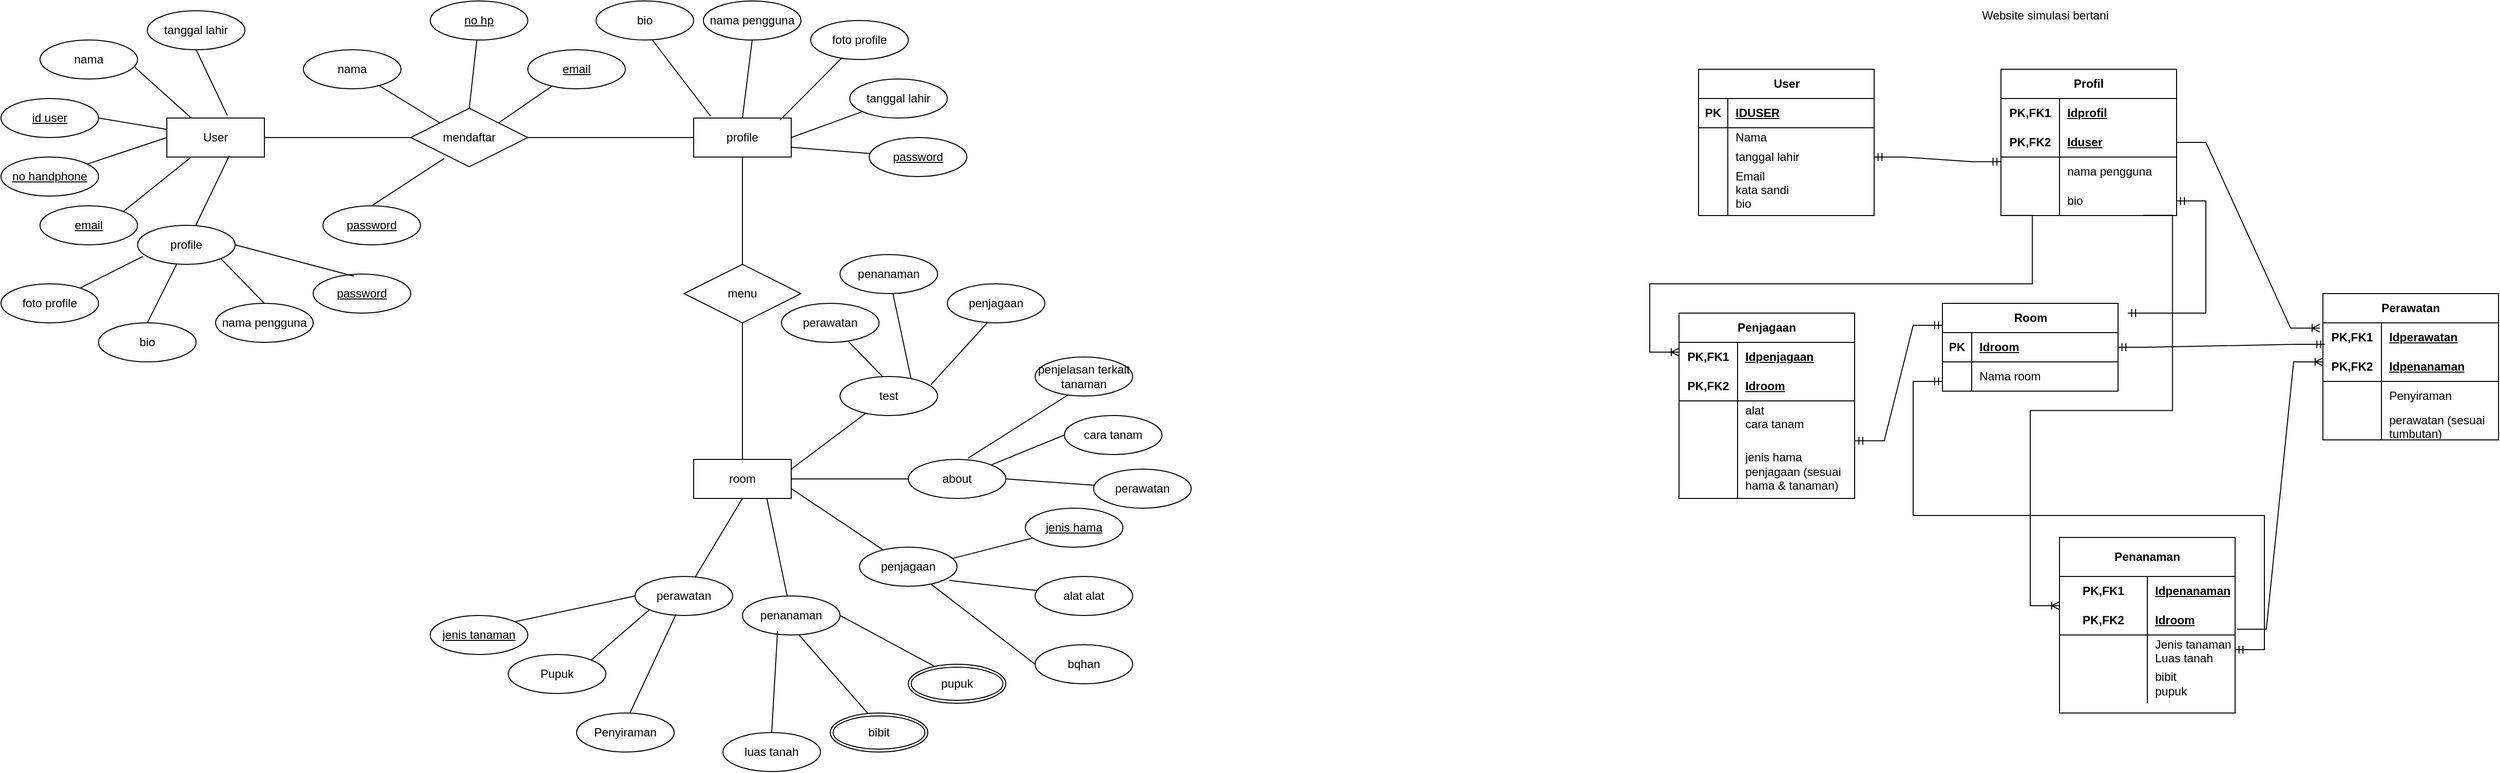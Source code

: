 <mxfile version="24.9.2">
  <diagram name="Page-1" id="0F6fi1nZjLuEXQu72_Sx">
    <mxGraphModel dx="985" dy="392" grid="1" gridSize="10" guides="1" tooltips="1" connect="1" arrows="1" fold="1" page="1" pageScale="1" pageWidth="1100" pageHeight="850" math="0" shadow="0">
      <root>
        <mxCell id="0" />
        <mxCell id="1" parent="0" />
        <mxCell id="apQnh0DDiQVyJaAQIJS3-1" value="User" style="whiteSpace=wrap;html=1;align=center;" parent="1" vertex="1">
          <mxGeometry x="230" y="160" width="100" height="40" as="geometry" />
        </mxCell>
        <mxCell id="apQnh0DDiQVyJaAQIJS3-2" value="nama" style="ellipse;whiteSpace=wrap;html=1;align=center;" parent="1" vertex="1">
          <mxGeometry x="100" y="80" width="100" height="40" as="geometry" />
        </mxCell>
        <mxCell id="apQnh0DDiQVyJaAQIJS3-3" value="tanggal lahir" style="ellipse;whiteSpace=wrap;html=1;align=center;" parent="1" vertex="1">
          <mxGeometry x="210" y="50" width="100" height="40" as="geometry" />
        </mxCell>
        <mxCell id="apQnh0DDiQVyJaAQIJS3-5" value="id user" style="ellipse;whiteSpace=wrap;html=1;align=center;fontStyle=4;" parent="1" vertex="1">
          <mxGeometry x="60" y="140" width="100" height="40" as="geometry" />
        </mxCell>
        <mxCell id="apQnh0DDiQVyJaAQIJS3-6" value="" style="endArrow=none;html=1;rounded=0;exitX=0.5;exitY=1;exitDx=0;exitDy=0;entryX=0.62;entryY=-0.067;entryDx=0;entryDy=0;entryPerimeter=0;" parent="1" source="apQnh0DDiQVyJaAQIJS3-3" target="apQnh0DDiQVyJaAQIJS3-1" edge="1">
          <mxGeometry relative="1" as="geometry">
            <mxPoint x="280" y="159.5" as="sourcePoint" />
            <mxPoint x="440" y="159.5" as="targetPoint" />
          </mxGeometry>
        </mxCell>
        <mxCell id="apQnh0DDiQVyJaAQIJS3-7" value="" style="endArrow=none;html=1;rounded=0;" parent="1" target="apQnh0DDiQVyJaAQIJS3-1" edge="1">
          <mxGeometry relative="1" as="geometry">
            <mxPoint x="160" y="160" as="sourcePoint" />
            <mxPoint x="320" y="160" as="targetPoint" />
          </mxGeometry>
        </mxCell>
        <mxCell id="apQnh0DDiQVyJaAQIJS3-8" value="" style="endArrow=none;html=1;rounded=0;entryX=0.25;entryY=0;entryDx=0;entryDy=0;exitX=0.973;exitY=0.7;exitDx=0;exitDy=0;exitPerimeter=0;" parent="1" source="apQnh0DDiQVyJaAQIJS3-2" target="apQnh0DDiQVyJaAQIJS3-1" edge="1">
          <mxGeometry relative="1" as="geometry">
            <mxPoint x="200" y="110" as="sourcePoint" />
            <mxPoint x="360" y="110" as="targetPoint" />
          </mxGeometry>
        </mxCell>
        <mxCell id="apQnh0DDiQVyJaAQIJS3-9" value="mendaftar" style="shape=rhombus;perimeter=rhombusPerimeter;whiteSpace=wrap;html=1;align=center;" parent="1" vertex="1">
          <mxGeometry x="480" y="150" width="120" height="60" as="geometry" />
        </mxCell>
        <mxCell id="apQnh0DDiQVyJaAQIJS3-10" value="" style="endArrow=none;html=1;rounded=0;entryX=0;entryY=0.5;entryDx=0;entryDy=0;" parent="1" source="apQnh0DDiQVyJaAQIJS3-11" target="apQnh0DDiQVyJaAQIJS3-1" edge="1">
          <mxGeometry relative="1" as="geometry">
            <mxPoint x="100" y="230" as="sourcePoint" />
            <mxPoint x="240" y="190" as="targetPoint" />
          </mxGeometry>
        </mxCell>
        <mxCell id="apQnh0DDiQVyJaAQIJS3-12" value="" style="endArrow=none;html=1;rounded=0;entryX=0;entryY=0.5;entryDx=0;entryDy=0;" parent="1" target="apQnh0DDiQVyJaAQIJS3-11" edge="1">
          <mxGeometry relative="1" as="geometry">
            <mxPoint x="100" y="230" as="sourcePoint" />
            <mxPoint x="230" y="180" as="targetPoint" />
          </mxGeometry>
        </mxCell>
        <mxCell id="apQnh0DDiQVyJaAQIJS3-11" value="no handphone" style="ellipse;whiteSpace=wrap;html=1;align=center;fontStyle=4;" parent="1" vertex="1">
          <mxGeometry x="60" y="200" width="100" height="40" as="geometry" />
        </mxCell>
        <mxCell id="apQnh0DDiQVyJaAQIJS3-14" value="email" style="ellipse;whiteSpace=wrap;html=1;align=center;fontStyle=4;" parent="1" vertex="1">
          <mxGeometry x="100" y="250" width="100" height="40" as="geometry" />
        </mxCell>
        <mxCell id="apQnh0DDiQVyJaAQIJS3-16" value="" style="endArrow=none;html=1;rounded=0;exitX=1;exitY=0;exitDx=0;exitDy=0;" parent="1" source="apQnh0DDiQVyJaAQIJS3-14" target="apQnh0DDiQVyJaAQIJS3-1" edge="1">
          <mxGeometry relative="1" as="geometry">
            <mxPoint x="480" y="280" as="sourcePoint" />
            <mxPoint x="640" y="280" as="targetPoint" />
          </mxGeometry>
        </mxCell>
        <mxCell id="apQnh0DDiQVyJaAQIJS3-17" value="" style="endArrow=none;html=1;rounded=0;exitX=1;exitY=0.5;exitDx=0;exitDy=0;" parent="1" source="apQnh0DDiQVyJaAQIJS3-1" target="apQnh0DDiQVyJaAQIJS3-9" edge="1">
          <mxGeometry relative="1" as="geometry">
            <mxPoint x="480" y="170" as="sourcePoint" />
            <mxPoint x="640" y="170" as="targetPoint" />
          </mxGeometry>
        </mxCell>
        <mxCell id="apQnh0DDiQVyJaAQIJS3-18" value="" style="endArrow=none;html=1;rounded=0;exitX=0;exitY=0;exitDx=0;exitDy=0;" parent="1" source="apQnh0DDiQVyJaAQIJS3-9" target="apQnh0DDiQVyJaAQIJS3-19" edge="1">
          <mxGeometry relative="1" as="geometry">
            <mxPoint x="490" y="170" as="sourcePoint" />
            <mxPoint x="450" y="110" as="targetPoint" />
          </mxGeometry>
        </mxCell>
        <mxCell id="apQnh0DDiQVyJaAQIJS3-19" value="nama" style="ellipse;whiteSpace=wrap;html=1;align=center;" parent="1" vertex="1">
          <mxGeometry x="370" y="90" width="100" height="40" as="geometry" />
        </mxCell>
        <mxCell id="apQnh0DDiQVyJaAQIJS3-21" value="no hp" style="ellipse;whiteSpace=wrap;html=1;align=center;fontStyle=4;" parent="1" vertex="1">
          <mxGeometry x="500" y="40" width="100" height="40" as="geometry" />
        </mxCell>
        <mxCell id="apQnh0DDiQVyJaAQIJS3-22" value="" style="endArrow=none;html=1;rounded=0;exitX=0.5;exitY=0;exitDx=0;exitDy=0;" parent="1" source="apQnh0DDiQVyJaAQIJS3-9" target="apQnh0DDiQVyJaAQIJS3-21" edge="1">
          <mxGeometry relative="1" as="geometry">
            <mxPoint x="480" y="230" as="sourcePoint" />
            <mxPoint x="640" y="230" as="targetPoint" />
          </mxGeometry>
        </mxCell>
        <mxCell id="apQnh0DDiQVyJaAQIJS3-23" value="" style="endArrow=none;html=1;rounded=0;exitX=1;exitY=0;exitDx=0;exitDy=0;" parent="1" source="apQnh0DDiQVyJaAQIJS3-9" target="apQnh0DDiQVyJaAQIJS3-24" edge="1">
          <mxGeometry relative="1" as="geometry">
            <mxPoint x="530" y="240" as="sourcePoint" />
            <mxPoint x="630" y="100" as="targetPoint" />
          </mxGeometry>
        </mxCell>
        <mxCell id="apQnh0DDiQVyJaAQIJS3-24" value="email" style="ellipse;whiteSpace=wrap;html=1;align=center;fontStyle=4;" parent="1" vertex="1">
          <mxGeometry x="600" y="90" width="100" height="40" as="geometry" />
        </mxCell>
        <mxCell id="apQnh0DDiQVyJaAQIJS3-25" value="" style="endArrow=none;html=1;rounded=0;exitX=1;exitY=0.5;exitDx=0;exitDy=0;" parent="1" source="apQnh0DDiQVyJaAQIJS3-9" edge="1">
          <mxGeometry relative="1" as="geometry">
            <mxPoint x="530" y="200" as="sourcePoint" />
            <mxPoint x="780" y="180" as="targetPoint" />
          </mxGeometry>
        </mxCell>
        <mxCell id="apQnh0DDiQVyJaAQIJS3-26" value="profile" style="whiteSpace=wrap;html=1;align=center;" parent="1" vertex="1">
          <mxGeometry x="770" y="160" width="100" height="40" as="geometry" />
        </mxCell>
        <mxCell id="apQnh0DDiQVyJaAQIJS3-27" value="" style="endArrow=none;html=1;rounded=0;exitX=0.64;exitY=0.967;exitDx=0;exitDy=0;exitPerimeter=0;" parent="1" source="apQnh0DDiQVyJaAQIJS3-1" target="apQnh0DDiQVyJaAQIJS3-28" edge="1">
          <mxGeometry relative="1" as="geometry">
            <mxPoint x="390" y="230" as="sourcePoint" />
            <mxPoint x="250" y="290" as="targetPoint" />
          </mxGeometry>
        </mxCell>
        <mxCell id="apQnh0DDiQVyJaAQIJS3-28" value="profile" style="ellipse;whiteSpace=wrap;html=1;align=center;" parent="1" vertex="1">
          <mxGeometry x="200" y="270" width="100" height="40" as="geometry" />
        </mxCell>
        <mxCell id="apQnh0DDiQVyJaAQIJS3-29" value="" style="endArrow=none;html=1;rounded=0;exitX=0.053;exitY=0.8;exitDx=0;exitDy=0;exitPerimeter=0;" parent="1" source="apQnh0DDiQVyJaAQIJS3-28" target="apQnh0DDiQVyJaAQIJS3-30" edge="1">
          <mxGeometry relative="1" as="geometry">
            <mxPoint x="390" y="230" as="sourcePoint" />
            <mxPoint x="120" y="340" as="targetPoint" />
          </mxGeometry>
        </mxCell>
        <mxCell id="apQnh0DDiQVyJaAQIJS3-30" value="foto profile" style="ellipse;whiteSpace=wrap;html=1;align=center;" parent="1" vertex="1">
          <mxGeometry x="60" y="330" width="100" height="40" as="geometry" />
        </mxCell>
        <mxCell id="apQnh0DDiQVyJaAQIJS3-32" value="bio" style="ellipse;whiteSpace=wrap;html=1;align=center;" parent="1" vertex="1">
          <mxGeometry x="160" y="370" width="100" height="40" as="geometry" />
        </mxCell>
        <mxCell id="apQnh0DDiQVyJaAQIJS3-34" value="" style="endArrow=none;html=1;rounded=0;entryX=0.5;entryY=0;entryDx=0;entryDy=0;" parent="1" source="apQnh0DDiQVyJaAQIJS3-28" target="apQnh0DDiQVyJaAQIJS3-32" edge="1">
          <mxGeometry relative="1" as="geometry">
            <mxPoint x="390" y="390" as="sourcePoint" />
            <mxPoint x="550" y="390" as="targetPoint" />
          </mxGeometry>
        </mxCell>
        <mxCell id="apQnh0DDiQVyJaAQIJS3-35" value="nama pengguna" style="ellipse;whiteSpace=wrap;html=1;align=center;" parent="1" vertex="1">
          <mxGeometry x="280" y="350" width="100" height="40" as="geometry" />
        </mxCell>
        <mxCell id="apQnh0DDiQVyJaAQIJS3-36" value="" style="endArrow=none;html=1;rounded=0;exitX=1;exitY=1;exitDx=0;exitDy=0;entryX=0.5;entryY=0;entryDx=0;entryDy=0;" parent="1" source="apQnh0DDiQVyJaAQIJS3-28" target="apQnh0DDiQVyJaAQIJS3-35" edge="1">
          <mxGeometry relative="1" as="geometry">
            <mxPoint x="400" y="300" as="sourcePoint" />
            <mxPoint x="560" y="300" as="targetPoint" />
          </mxGeometry>
        </mxCell>
        <mxCell id="apQnh0DDiQVyJaAQIJS3-37" value="" style="endArrow=none;html=1;rounded=0;exitX=0.173;exitY=-0.05;exitDx=0;exitDy=0;exitPerimeter=0;" parent="1" source="apQnh0DDiQVyJaAQIJS3-26" edge="1">
          <mxGeometry relative="1" as="geometry">
            <mxPoint x="920" y="280" as="sourcePoint" />
            <mxPoint x="720" y="70" as="targetPoint" />
          </mxGeometry>
        </mxCell>
        <mxCell id="apQnh0DDiQVyJaAQIJS3-38" value="bio" style="ellipse;whiteSpace=wrap;html=1;align=center;" parent="1" vertex="1">
          <mxGeometry x="670" y="40" width="100" height="40" as="geometry" />
        </mxCell>
        <mxCell id="apQnh0DDiQVyJaAQIJS3-39" value="" style="endArrow=none;html=1;rounded=0;entryX=0.5;entryY=0;entryDx=0;entryDy=0;exitX=0.5;exitY=1;exitDx=0;exitDy=0;" parent="1" source="apQnh0DDiQVyJaAQIJS3-40" target="apQnh0DDiQVyJaAQIJS3-26" edge="1">
          <mxGeometry relative="1" as="geometry">
            <mxPoint x="810" y="80" as="sourcePoint" />
            <mxPoint x="800" y="80" as="targetPoint" />
          </mxGeometry>
        </mxCell>
        <mxCell id="apQnh0DDiQVyJaAQIJS3-40" value="nama pengguna" style="ellipse;whiteSpace=wrap;html=1;align=center;" parent="1" vertex="1">
          <mxGeometry x="780" y="40" width="100" height="40" as="geometry" />
        </mxCell>
        <mxCell id="apQnh0DDiQVyJaAQIJS3-41" value="" style="endArrow=none;html=1;rounded=0;exitX=0.887;exitY=0.05;exitDx=0;exitDy=0;exitPerimeter=0;" parent="1" source="apQnh0DDiQVyJaAQIJS3-26" target="apQnh0DDiQVyJaAQIJS3-42" edge="1">
          <mxGeometry relative="1" as="geometry">
            <mxPoint x="960" y="240" as="sourcePoint" />
            <mxPoint x="940" y="80" as="targetPoint" />
          </mxGeometry>
        </mxCell>
        <mxCell id="apQnh0DDiQVyJaAQIJS3-42" value="foto profile" style="ellipse;whiteSpace=wrap;html=1;align=center;" parent="1" vertex="1">
          <mxGeometry x="890" y="60" width="100" height="40" as="geometry" />
        </mxCell>
        <mxCell id="apQnh0DDiQVyJaAQIJS3-43" value="" style="endArrow=none;html=1;rounded=0;exitX=1;exitY=0.5;exitDx=0;exitDy=0;" parent="1" source="apQnh0DDiQVyJaAQIJS3-26" target="apQnh0DDiQVyJaAQIJS3-44" edge="1">
          <mxGeometry relative="1" as="geometry">
            <mxPoint x="900" y="190" as="sourcePoint" />
            <mxPoint x="980" y="140" as="targetPoint" />
          </mxGeometry>
        </mxCell>
        <mxCell id="apQnh0DDiQVyJaAQIJS3-44" value="tanggal lahir" style="ellipse;whiteSpace=wrap;html=1;align=center;" parent="1" vertex="1">
          <mxGeometry x="930" y="120" width="100" height="40" as="geometry" />
        </mxCell>
        <mxCell id="apQnh0DDiQVyJaAQIJS3-45" value="" style="endArrow=none;html=1;rounded=0;exitX=1;exitY=0.75;exitDx=0;exitDy=0;" parent="1" source="apQnh0DDiQVyJaAQIJS3-26" edge="1">
          <mxGeometry relative="1" as="geometry">
            <mxPoint x="1000" y="210" as="sourcePoint" />
            <mxPoint x="950.83" y="196.37" as="targetPoint" />
          </mxGeometry>
        </mxCell>
        <mxCell id="apQnh0DDiQVyJaAQIJS3-47" value="password" style="ellipse;whiteSpace=wrap;html=1;align=center;fontStyle=4;" parent="1" vertex="1">
          <mxGeometry x="950" y="180" width="100" height="40" as="geometry" />
        </mxCell>
        <mxCell id="apQnh0DDiQVyJaAQIJS3-48" value="password" style="ellipse;whiteSpace=wrap;html=1;align=center;fontStyle=4;" parent="1" vertex="1">
          <mxGeometry x="380" y="320" width="100" height="40" as="geometry" />
        </mxCell>
        <mxCell id="apQnh0DDiQVyJaAQIJS3-49" value="" style="endArrow=none;html=1;rounded=0;exitX=1;exitY=0.5;exitDx=0;exitDy=0;entryX=0.417;entryY=0.054;entryDx=0;entryDy=0;entryPerimeter=0;" parent="1" source="apQnh0DDiQVyJaAQIJS3-28" target="apQnh0DDiQVyJaAQIJS3-48" edge="1">
          <mxGeometry relative="1" as="geometry">
            <mxPoint x="310" y="290" as="sourcePoint" />
            <mxPoint x="400" y="300" as="targetPoint" />
          </mxGeometry>
        </mxCell>
        <mxCell id="apQnh0DDiQVyJaAQIJS3-50" value="" style="endArrow=none;html=1;rounded=0;exitX=0.5;exitY=1;exitDx=0;exitDy=0;" parent="1" source="apQnh0DDiQVyJaAQIJS3-26" edge="1">
          <mxGeometry relative="1" as="geometry">
            <mxPoint x="800" y="240" as="sourcePoint" />
            <mxPoint x="820" y="320" as="targetPoint" />
          </mxGeometry>
        </mxCell>
        <mxCell id="apQnh0DDiQVyJaAQIJS3-51" value="menu" style="shape=rhombus;perimeter=rhombusPerimeter;whiteSpace=wrap;html=1;align=center;" parent="1" vertex="1">
          <mxGeometry x="760" y="310" width="120" height="60" as="geometry" />
        </mxCell>
        <mxCell id="apQnh0DDiQVyJaAQIJS3-53" value="password" style="ellipse;whiteSpace=wrap;html=1;align=center;fontStyle=4;" parent="1" vertex="1">
          <mxGeometry x="390" y="250" width="100" height="40" as="geometry" />
        </mxCell>
        <mxCell id="apQnh0DDiQVyJaAQIJS3-54" value="" style="endArrow=none;html=1;rounded=0;exitX=0.5;exitY=0;exitDx=0;exitDy=0;entryX=0.286;entryY=0.857;entryDx=0;entryDy=0;entryPerimeter=0;" parent="1" source="apQnh0DDiQVyJaAQIJS3-53" target="apQnh0DDiQVyJaAQIJS3-9" edge="1">
          <mxGeometry relative="1" as="geometry">
            <mxPoint x="600" y="190" as="sourcePoint" />
            <mxPoint x="760" y="190" as="targetPoint" />
          </mxGeometry>
        </mxCell>
        <mxCell id="apQnh0DDiQVyJaAQIJS3-55" value="" style="endArrow=none;html=1;rounded=0;entryX=0.5;entryY=1;entryDx=0;entryDy=0;" parent="1" target="apQnh0DDiQVyJaAQIJS3-51" edge="1">
          <mxGeometry relative="1" as="geometry">
            <mxPoint x="820" y="510" as="sourcePoint" />
            <mxPoint x="860" y="450" as="targetPoint" />
          </mxGeometry>
        </mxCell>
        <mxCell id="apQnh0DDiQVyJaAQIJS3-57" value="room" style="whiteSpace=wrap;html=1;align=center;" parent="1" vertex="1">
          <mxGeometry x="770" y="510" width="100" height="40" as="geometry" />
        </mxCell>
        <mxCell id="apQnh0DDiQVyJaAQIJS3-58" value="test" style="ellipse;whiteSpace=wrap;html=1;align=center;" parent="1" vertex="1">
          <mxGeometry x="920" y="425" width="100" height="40" as="geometry" />
        </mxCell>
        <mxCell id="apQnh0DDiQVyJaAQIJS3-59" value="" style="endArrow=none;html=1;rounded=0;entryX=1;entryY=0.25;entryDx=0;entryDy=0;" parent="1" source="apQnh0DDiQVyJaAQIJS3-58" target="apQnh0DDiQVyJaAQIJS3-57" edge="1">
          <mxGeometry relative="1" as="geometry">
            <mxPoint x="980" y="440" as="sourcePoint" />
            <mxPoint x="990" y="390" as="targetPoint" />
          </mxGeometry>
        </mxCell>
        <mxCell id="apQnh0DDiQVyJaAQIJS3-60" value="" style="endArrow=none;html=1;rounded=0;exitX=1;exitY=0.5;exitDx=0;exitDy=0;entryX=0;entryY=0.5;entryDx=0;entryDy=0;" parent="1" source="apQnh0DDiQVyJaAQIJS3-57" target="apQnh0DDiQVyJaAQIJS3-62" edge="1">
          <mxGeometry relative="1" as="geometry">
            <mxPoint x="880" y="540" as="sourcePoint" />
            <mxPoint x="950" y="510" as="targetPoint" />
          </mxGeometry>
        </mxCell>
        <mxCell id="apQnh0DDiQVyJaAQIJS3-62" value="about" style="ellipse;whiteSpace=wrap;html=1;align=center;" parent="1" vertex="1">
          <mxGeometry x="990" y="510" width="100" height="40" as="geometry" />
        </mxCell>
        <mxCell id="apQnh0DDiQVyJaAQIJS3-63" value="" style="endArrow=none;html=1;rounded=0;exitX=1;exitY=0.75;exitDx=0;exitDy=0;" parent="1" source="apQnh0DDiQVyJaAQIJS3-57" target="apQnh0DDiQVyJaAQIJS3-64" edge="1">
          <mxGeometry relative="1" as="geometry">
            <mxPoint x="870" y="560" as="sourcePoint" />
            <mxPoint x="1000" y="560" as="targetPoint" />
          </mxGeometry>
        </mxCell>
        <mxCell id="apQnh0DDiQVyJaAQIJS3-64" value="penjagaan" style="ellipse;whiteSpace=wrap;html=1;align=center;" parent="1" vertex="1">
          <mxGeometry x="940" y="600" width="100" height="40" as="geometry" />
        </mxCell>
        <mxCell id="apQnh0DDiQVyJaAQIJS3-65" value="penanaman" style="ellipse;whiteSpace=wrap;html=1;align=center;" parent="1" vertex="1">
          <mxGeometry x="820" y="650" width="100" height="40" as="geometry" />
        </mxCell>
        <mxCell id="apQnh0DDiQVyJaAQIJS3-68" value="" style="endArrow=none;html=1;rounded=0;exitX=0.75;exitY=1;exitDx=0;exitDy=0;" parent="1" source="apQnh0DDiQVyJaAQIJS3-57" target="apQnh0DDiQVyJaAQIJS3-65" edge="1">
          <mxGeometry relative="1" as="geometry">
            <mxPoint x="850" y="560" as="sourcePoint" />
            <mxPoint x="1080" y="610" as="targetPoint" />
          </mxGeometry>
        </mxCell>
        <mxCell id="apQnh0DDiQVyJaAQIJS3-69" value="" style="endArrow=none;html=1;rounded=0;exitX=0.5;exitY=1;exitDx=0;exitDy=0;" parent="1" source="apQnh0DDiQVyJaAQIJS3-57" target="apQnh0DDiQVyJaAQIJS3-70" edge="1">
          <mxGeometry relative="1" as="geometry">
            <mxPoint x="810" y="520" as="sourcePoint" />
            <mxPoint x="820" y="630" as="targetPoint" />
          </mxGeometry>
        </mxCell>
        <mxCell id="apQnh0DDiQVyJaAQIJS3-70" value="perawatan" style="ellipse;whiteSpace=wrap;html=1;align=center;" parent="1" vertex="1">
          <mxGeometry x="710" y="630" width="100" height="40" as="geometry" />
        </mxCell>
        <mxCell id="jAPxzFUOVxol9XaJ-HOr-2" value="luas tanah" style="ellipse;whiteSpace=wrap;html=1;align=center;" parent="1" vertex="1">
          <mxGeometry x="800" y="790" width="100" height="40" as="geometry" />
        </mxCell>
        <mxCell id="jAPxzFUOVxol9XaJ-HOr-4" value="" style="endArrow=none;html=1;rounded=0;exitX=0.58;exitY=1;exitDx=0;exitDy=0;exitPerimeter=0;entryX=0.3;entryY=0.05;entryDx=0;entryDy=0;entryPerimeter=0;" parent="1" source="apQnh0DDiQVyJaAQIJS3-65" edge="1">
          <mxGeometry relative="1" as="geometry">
            <mxPoint x="960" y="750" as="sourcePoint" />
            <mxPoint x="950" y="772" as="targetPoint" />
          </mxGeometry>
        </mxCell>
        <mxCell id="jAPxzFUOVxol9XaJ-HOr-5" value="" style="endArrow=none;html=1;rounded=0;entryX=0.5;entryY=0;entryDx=0;entryDy=0;exitX=0.36;exitY=0.9;exitDx=0;exitDy=0;exitPerimeter=0;" parent="1" source="apQnh0DDiQVyJaAQIJS3-65" target="jAPxzFUOVxol9XaJ-HOr-2" edge="1">
          <mxGeometry relative="1" as="geometry">
            <mxPoint x="820" y="750" as="sourcePoint" />
            <mxPoint x="980" y="750" as="targetPoint" />
          </mxGeometry>
        </mxCell>
        <mxCell id="jAPxzFUOVxol9XaJ-HOr-7" value="" style="endArrow=none;html=1;rounded=0;exitX=1;exitY=0.5;exitDx=0;exitDy=0;" parent="1" source="apQnh0DDiQVyJaAQIJS3-65" edge="1">
          <mxGeometry relative="1" as="geometry">
            <mxPoint x="1170" y="690" as="sourcePoint" />
            <mxPoint x="1020.184" y="723.945" as="targetPoint" />
          </mxGeometry>
        </mxCell>
        <mxCell id="jAPxzFUOVxol9XaJ-HOr-9" value="bibit" style="ellipse;shape=doubleEllipse;margin=3;whiteSpace=wrap;html=1;align=center;" parent="1" vertex="1">
          <mxGeometry x="910" y="770" width="100" height="40" as="geometry" />
        </mxCell>
        <mxCell id="jAPxzFUOVxol9XaJ-HOr-10" value="pupuk" style="ellipse;shape=doubleEllipse;margin=3;whiteSpace=wrap;html=1;align=center;" parent="1" vertex="1">
          <mxGeometry x="990" y="720" width="100" height="40" as="geometry" />
        </mxCell>
        <mxCell id="Ht63HfaZOrjBeJGnBg6k-1" value="" style="endArrow=none;html=1;rounded=0;entryX=0;entryY=1;entryDx=0;entryDy=0;" parent="1" target="apQnh0DDiQVyJaAQIJS3-70" edge="1">
          <mxGeometry relative="1" as="geometry">
            <mxPoint x="660" y="720" as="sourcePoint" />
            <mxPoint x="770" y="730" as="targetPoint" />
          </mxGeometry>
        </mxCell>
        <mxCell id="Ht63HfaZOrjBeJGnBg6k-2" value="Pupuk" style="ellipse;whiteSpace=wrap;html=1;align=center;" parent="1" vertex="1">
          <mxGeometry x="580" y="710" width="100" height="40" as="geometry" />
        </mxCell>
        <mxCell id="Ht63HfaZOrjBeJGnBg6k-3" value="" style="endArrow=none;html=1;rounded=0;entryX=0.42;entryY=0.967;entryDx=0;entryDy=0;entryPerimeter=0;" parent="1" target="apQnh0DDiQVyJaAQIJS3-70" edge="1">
          <mxGeometry relative="1" as="geometry">
            <mxPoint x="700" y="780" as="sourcePoint" />
            <mxPoint x="800" y="760" as="targetPoint" />
          </mxGeometry>
        </mxCell>
        <mxCell id="Ht63HfaZOrjBeJGnBg6k-4" value="Penyiraman" style="ellipse;whiteSpace=wrap;html=1;align=center;" parent="1" vertex="1">
          <mxGeometry x="650" y="770" width="100" height="40" as="geometry" />
        </mxCell>
        <mxCell id="Ht63HfaZOrjBeJGnBg6k-5" value="" style="endArrow=none;html=1;rounded=0;entryX=0;entryY=0.5;entryDx=0;entryDy=0;" parent="1" target="apQnh0DDiQVyJaAQIJS3-70" edge="1">
          <mxGeometry relative="1" as="geometry">
            <mxPoint x="570" y="680" as="sourcePoint" />
            <mxPoint x="800" y="760" as="targetPoint" />
          </mxGeometry>
        </mxCell>
        <mxCell id="Ht63HfaZOrjBeJGnBg6k-11" value="jenis tanaman" style="ellipse;whiteSpace=wrap;html=1;align=center;fontStyle=4;" parent="1" vertex="1">
          <mxGeometry x="500" y="670" width="100" height="40" as="geometry" />
        </mxCell>
        <mxCell id="Ht63HfaZOrjBeJGnBg6k-12" value="jenis hama" style="ellipse;whiteSpace=wrap;html=1;align=center;fontStyle=4;" parent="1" vertex="1">
          <mxGeometry x="1110" y="560" width="100" height="40" as="geometry" />
        </mxCell>
        <mxCell id="Ht63HfaZOrjBeJGnBg6k-13" value="" style="endArrow=none;html=1;rounded=0;exitX=0.96;exitY=0.283;exitDx=0;exitDy=0;exitPerimeter=0;" parent="1" source="apQnh0DDiQVyJaAQIJS3-64" target="Ht63HfaZOrjBeJGnBg6k-12" edge="1">
          <mxGeometry relative="1" as="geometry">
            <mxPoint x="1030" y="700" as="sourcePoint" />
            <mxPoint x="1190" y="700" as="targetPoint" />
          </mxGeometry>
        </mxCell>
        <mxCell id="Ht63HfaZOrjBeJGnBg6k-14" value="" style="endArrow=none;html=1;rounded=0;exitX=0.92;exitY=0.85;exitDx=0;exitDy=0;exitPerimeter=0;" parent="1" source="apQnh0DDiQVyJaAQIJS3-64" target="Ht63HfaZOrjBeJGnBg6k-15" edge="1">
          <mxGeometry relative="1" as="geometry">
            <mxPoint x="1030" y="700" as="sourcePoint" />
            <mxPoint x="1190" y="700" as="targetPoint" />
          </mxGeometry>
        </mxCell>
        <mxCell id="Ht63HfaZOrjBeJGnBg6k-15" value="alat alat" style="ellipse;whiteSpace=wrap;html=1;align=center;" parent="1" vertex="1">
          <mxGeometry x="1120" y="630" width="100" height="40" as="geometry" />
        </mxCell>
        <mxCell id="Ht63HfaZOrjBeJGnBg6k-16" value="bqhan" style="ellipse;whiteSpace=wrap;html=1;align=center;" parent="1" vertex="1">
          <mxGeometry x="1120" y="700" width="100" height="40" as="geometry" />
        </mxCell>
        <mxCell id="Ht63HfaZOrjBeJGnBg6k-17" value="" style="endArrow=none;html=1;rounded=0;entryX=0;entryY=0.5;entryDx=0;entryDy=0;" parent="1" source="apQnh0DDiQVyJaAQIJS3-64" target="Ht63HfaZOrjBeJGnBg6k-16" edge="1">
          <mxGeometry relative="1" as="geometry">
            <mxPoint x="920" y="720" as="sourcePoint" />
            <mxPoint x="1080" y="720" as="targetPoint" />
          </mxGeometry>
        </mxCell>
        <mxCell id="Ht63HfaZOrjBeJGnBg6k-18" value="" style="endArrow=none;html=1;rounded=0;entryX=0.613;entryY=-0.033;entryDx=0;entryDy=0;entryPerimeter=0;" parent="1" target="apQnh0DDiQVyJaAQIJS3-62" edge="1">
          <mxGeometry relative="1" as="geometry">
            <mxPoint x="1160" y="440" as="sourcePoint" />
            <mxPoint x="1050" y="390" as="targetPoint" />
          </mxGeometry>
        </mxCell>
        <mxCell id="Ht63HfaZOrjBeJGnBg6k-19" value="penjelasan terkait tanaman" style="ellipse;whiteSpace=wrap;html=1;align=center;" parent="1" vertex="1">
          <mxGeometry x="1120" y="405" width="100" height="40" as="geometry" />
        </mxCell>
        <mxCell id="Ht63HfaZOrjBeJGnBg6k-20" value="cara tanam" style="ellipse;whiteSpace=wrap;html=1;align=center;" parent="1" vertex="1">
          <mxGeometry x="1150" y="465" width="100" height="40" as="geometry" />
        </mxCell>
        <mxCell id="Ht63HfaZOrjBeJGnBg6k-21" value="" style="endArrow=none;html=1;rounded=0;entryX=0;entryY=0.5;entryDx=0;entryDy=0;" parent="1" source="apQnh0DDiQVyJaAQIJS3-62" target="Ht63HfaZOrjBeJGnBg6k-20" edge="1">
          <mxGeometry relative="1" as="geometry">
            <mxPoint x="890" y="390" as="sourcePoint" />
            <mxPoint x="1050" y="390" as="targetPoint" />
          </mxGeometry>
        </mxCell>
        <mxCell id="Ht63HfaZOrjBeJGnBg6k-22" value="" style="endArrow=none;html=1;rounded=0;exitX=1;exitY=0.5;exitDx=0;exitDy=0;" parent="1" source="apQnh0DDiQVyJaAQIJS3-62" target="Ht63HfaZOrjBeJGnBg6k-23" edge="1">
          <mxGeometry relative="1" as="geometry">
            <mxPoint x="890" y="390" as="sourcePoint" />
            <mxPoint x="1180" y="540" as="targetPoint" />
          </mxGeometry>
        </mxCell>
        <mxCell id="Ht63HfaZOrjBeJGnBg6k-23" value="perawatan" style="ellipse;whiteSpace=wrap;html=1;align=center;" parent="1" vertex="1">
          <mxGeometry x="1180" y="520" width="100" height="40" as="geometry" />
        </mxCell>
        <mxCell id="Ht63HfaZOrjBeJGnBg6k-24" value="perawatan" style="ellipse;whiteSpace=wrap;html=1;align=center;" parent="1" vertex="1">
          <mxGeometry x="860" y="350" width="100" height="40" as="geometry" />
        </mxCell>
        <mxCell id="Ht63HfaZOrjBeJGnBg6k-25" value="" style="endArrow=none;html=1;rounded=0;exitX=0.433;exitY=-0.008;exitDx=0;exitDy=0;exitPerimeter=0;" parent="1" source="apQnh0DDiQVyJaAQIJS3-58" target="Ht63HfaZOrjBeJGnBg6k-24" edge="1">
          <mxGeometry relative="1" as="geometry">
            <mxPoint x="890" y="570" as="sourcePoint" />
            <mxPoint x="1050" y="570" as="targetPoint" />
          </mxGeometry>
        </mxCell>
        <mxCell id="Ht63HfaZOrjBeJGnBg6k-26" value="" style="endArrow=none;html=1;rounded=0;exitX=0.727;exitY=0.042;exitDx=0;exitDy=0;exitPerimeter=0;" parent="1" source="apQnh0DDiQVyJaAQIJS3-58" target="Ht63HfaZOrjBeJGnBg6k-27" edge="1">
          <mxGeometry relative="1" as="geometry">
            <mxPoint x="870" y="510" as="sourcePoint" />
            <mxPoint x="1020" y="340" as="targetPoint" />
          </mxGeometry>
        </mxCell>
        <mxCell id="Ht63HfaZOrjBeJGnBg6k-27" value="penanaman" style="ellipse;whiteSpace=wrap;html=1;align=center;" parent="1" vertex="1">
          <mxGeometry x="920" y="300" width="100" height="40" as="geometry" />
        </mxCell>
        <mxCell id="Ht63HfaZOrjBeJGnBg6k-28" value="" style="endArrow=none;html=1;rounded=0;entryX=0.933;entryY=0.208;entryDx=0;entryDy=0;entryPerimeter=0;" parent="1" target="apQnh0DDiQVyJaAQIJS3-58" edge="1">
          <mxGeometry relative="1" as="geometry">
            <mxPoint x="1080" y="360" as="sourcePoint" />
            <mxPoint x="1030" y="340" as="targetPoint" />
          </mxGeometry>
        </mxCell>
        <mxCell id="Ht63HfaZOrjBeJGnBg6k-29" value="penjagaan" style="ellipse;whiteSpace=wrap;html=1;align=center;" parent="1" vertex="1">
          <mxGeometry x="1030" y="330" width="100" height="40" as="geometry" />
        </mxCell>
        <mxCell id="4-tsahAi8-9u7SyYjMyO-53" value="Profil" style="shape=table;startSize=30;container=1;collapsible=1;childLayout=tableLayout;fixedRows=1;rowLines=0;fontStyle=1;align=center;resizeLast=1;html=1;whiteSpace=wrap;" vertex="1" parent="1">
          <mxGeometry x="2110" y="110" width="180" height="150" as="geometry" />
        </mxCell>
        <mxCell id="4-tsahAi8-9u7SyYjMyO-54" value="" style="shape=tableRow;horizontal=0;startSize=0;swimlaneHead=0;swimlaneBody=0;fillColor=none;collapsible=0;dropTarget=0;points=[[0,0.5],[1,0.5]];portConstraint=eastwest;top=0;left=0;right=0;bottom=0;html=1;" vertex="1" parent="4-tsahAi8-9u7SyYjMyO-53">
          <mxGeometry y="30" width="180" height="30" as="geometry" />
        </mxCell>
        <mxCell id="4-tsahAi8-9u7SyYjMyO-55" value="PK,FK1" style="shape=partialRectangle;connectable=0;fillColor=none;top=0;left=0;bottom=0;right=0;fontStyle=1;overflow=hidden;html=1;whiteSpace=wrap;" vertex="1" parent="4-tsahAi8-9u7SyYjMyO-54">
          <mxGeometry width="60" height="30" as="geometry">
            <mxRectangle width="60" height="30" as="alternateBounds" />
          </mxGeometry>
        </mxCell>
        <mxCell id="4-tsahAi8-9u7SyYjMyO-56" value="Idprofil" style="shape=partialRectangle;connectable=0;fillColor=none;top=0;left=0;bottom=0;right=0;align=left;spacingLeft=6;fontStyle=5;overflow=hidden;html=1;whiteSpace=wrap;" vertex="1" parent="4-tsahAi8-9u7SyYjMyO-54">
          <mxGeometry x="60" width="120" height="30" as="geometry">
            <mxRectangle width="120" height="30" as="alternateBounds" />
          </mxGeometry>
        </mxCell>
        <mxCell id="4-tsahAi8-9u7SyYjMyO-57" value="" style="shape=tableRow;horizontal=0;startSize=0;swimlaneHead=0;swimlaneBody=0;fillColor=none;collapsible=0;dropTarget=0;points=[[0,0.5],[1,0.5]];portConstraint=eastwest;top=0;left=0;right=0;bottom=1;html=1;" vertex="1" parent="4-tsahAi8-9u7SyYjMyO-53">
          <mxGeometry y="60" width="180" height="30" as="geometry" />
        </mxCell>
        <mxCell id="4-tsahAi8-9u7SyYjMyO-58" value="PK,FK2" style="shape=partialRectangle;connectable=0;fillColor=none;top=0;left=0;bottom=0;right=0;fontStyle=1;overflow=hidden;html=1;whiteSpace=wrap;" vertex="1" parent="4-tsahAi8-9u7SyYjMyO-57">
          <mxGeometry width="60" height="30" as="geometry">
            <mxRectangle width="60" height="30" as="alternateBounds" />
          </mxGeometry>
        </mxCell>
        <mxCell id="4-tsahAi8-9u7SyYjMyO-59" value="Iduser" style="shape=partialRectangle;connectable=0;fillColor=none;top=0;left=0;bottom=0;right=0;align=left;spacingLeft=6;fontStyle=5;overflow=hidden;html=1;whiteSpace=wrap;" vertex="1" parent="4-tsahAi8-9u7SyYjMyO-57">
          <mxGeometry x="60" width="120" height="30" as="geometry">
            <mxRectangle width="120" height="30" as="alternateBounds" />
          </mxGeometry>
        </mxCell>
        <mxCell id="4-tsahAi8-9u7SyYjMyO-60" value="" style="shape=tableRow;horizontal=0;startSize=0;swimlaneHead=0;swimlaneBody=0;fillColor=none;collapsible=0;dropTarget=0;points=[[0,0.5],[1,0.5]];portConstraint=eastwest;top=0;left=0;right=0;bottom=0;html=1;" vertex="1" parent="4-tsahAi8-9u7SyYjMyO-53">
          <mxGeometry y="90" width="180" height="30" as="geometry" />
        </mxCell>
        <mxCell id="4-tsahAi8-9u7SyYjMyO-61" value="" style="shape=partialRectangle;connectable=0;fillColor=none;top=0;left=0;bottom=0;right=0;editable=1;overflow=hidden;html=1;whiteSpace=wrap;" vertex="1" parent="4-tsahAi8-9u7SyYjMyO-60">
          <mxGeometry width="60" height="30" as="geometry">
            <mxRectangle width="60" height="30" as="alternateBounds" />
          </mxGeometry>
        </mxCell>
        <mxCell id="4-tsahAi8-9u7SyYjMyO-62" value="nama pengguna" style="shape=partialRectangle;connectable=0;fillColor=none;top=0;left=0;bottom=0;right=0;align=left;spacingLeft=6;overflow=hidden;html=1;whiteSpace=wrap;" vertex="1" parent="4-tsahAi8-9u7SyYjMyO-60">
          <mxGeometry x="60" width="120" height="30" as="geometry">
            <mxRectangle width="120" height="30" as="alternateBounds" />
          </mxGeometry>
        </mxCell>
        <mxCell id="4-tsahAi8-9u7SyYjMyO-63" value="" style="shape=tableRow;horizontal=0;startSize=0;swimlaneHead=0;swimlaneBody=0;fillColor=none;collapsible=0;dropTarget=0;points=[[0,0.5],[1,0.5]];portConstraint=eastwest;top=0;left=0;right=0;bottom=0;html=1;" vertex="1" parent="4-tsahAi8-9u7SyYjMyO-53">
          <mxGeometry y="120" width="180" height="30" as="geometry" />
        </mxCell>
        <mxCell id="4-tsahAi8-9u7SyYjMyO-64" value="" style="shape=partialRectangle;connectable=0;fillColor=none;top=0;left=0;bottom=0;right=0;editable=1;overflow=hidden;html=1;whiteSpace=wrap;" vertex="1" parent="4-tsahAi8-9u7SyYjMyO-63">
          <mxGeometry width="60" height="30" as="geometry">
            <mxRectangle width="60" height="30" as="alternateBounds" />
          </mxGeometry>
        </mxCell>
        <mxCell id="4-tsahAi8-9u7SyYjMyO-65" value="bio" style="shape=partialRectangle;connectable=0;fillColor=none;top=0;left=0;bottom=0;right=0;align=left;spacingLeft=6;overflow=hidden;html=1;whiteSpace=wrap;" vertex="1" parent="4-tsahAi8-9u7SyYjMyO-63">
          <mxGeometry x="60" width="120" height="30" as="geometry">
            <mxRectangle width="120" height="30" as="alternateBounds" />
          </mxGeometry>
        </mxCell>
        <mxCell id="4-tsahAi8-9u7SyYjMyO-14" value="User" style="shape=table;startSize=30;container=1;collapsible=1;childLayout=tableLayout;fixedRows=1;rowLines=0;fontStyle=1;align=center;resizeLast=1;html=1;" vertex="1" parent="1">
          <mxGeometry x="1800" y="110" width="180" height="150" as="geometry">
            <mxRectangle x="1930" y="200" width="70" height="30" as="alternateBounds" />
          </mxGeometry>
        </mxCell>
        <mxCell id="4-tsahAi8-9u7SyYjMyO-15" value="" style="shape=tableRow;horizontal=0;startSize=0;swimlaneHead=0;swimlaneBody=0;fillColor=none;collapsible=0;dropTarget=0;points=[[0,0.5],[1,0.5]];portConstraint=eastwest;top=0;left=0;right=0;bottom=1;" vertex="1" parent="4-tsahAi8-9u7SyYjMyO-14">
          <mxGeometry y="30" width="180" height="30" as="geometry" />
        </mxCell>
        <mxCell id="4-tsahAi8-9u7SyYjMyO-16" value="PK" style="shape=partialRectangle;connectable=0;fillColor=none;top=0;left=0;bottom=0;right=0;fontStyle=1;overflow=hidden;whiteSpace=wrap;html=1;" vertex="1" parent="4-tsahAi8-9u7SyYjMyO-15">
          <mxGeometry width="30" height="30" as="geometry">
            <mxRectangle width="30" height="30" as="alternateBounds" />
          </mxGeometry>
        </mxCell>
        <mxCell id="4-tsahAi8-9u7SyYjMyO-17" value="IDUSER" style="shape=partialRectangle;connectable=0;fillColor=none;top=0;left=0;bottom=0;right=0;align=left;spacingLeft=6;fontStyle=5;overflow=hidden;whiteSpace=wrap;html=1;" vertex="1" parent="4-tsahAi8-9u7SyYjMyO-15">
          <mxGeometry x="30" width="150" height="30" as="geometry">
            <mxRectangle width="150" height="30" as="alternateBounds" />
          </mxGeometry>
        </mxCell>
        <mxCell id="4-tsahAi8-9u7SyYjMyO-18" value="" style="shape=tableRow;horizontal=0;startSize=0;swimlaneHead=0;swimlaneBody=0;fillColor=none;collapsible=0;dropTarget=0;points=[[0,0.5],[1,0.5]];portConstraint=eastwest;top=0;left=0;right=0;bottom=0;" vertex="1" parent="4-tsahAi8-9u7SyYjMyO-14">
          <mxGeometry y="60" width="180" height="20" as="geometry" />
        </mxCell>
        <mxCell id="4-tsahAi8-9u7SyYjMyO-19" value="" style="shape=partialRectangle;connectable=0;fillColor=none;top=0;left=0;bottom=0;right=0;editable=1;overflow=hidden;whiteSpace=wrap;html=1;" vertex="1" parent="4-tsahAi8-9u7SyYjMyO-18">
          <mxGeometry width="30" height="20" as="geometry">
            <mxRectangle width="30" height="20" as="alternateBounds" />
          </mxGeometry>
        </mxCell>
        <mxCell id="4-tsahAi8-9u7SyYjMyO-20" value="Nama" style="shape=partialRectangle;connectable=0;fillColor=none;top=0;left=0;bottom=0;right=0;align=left;spacingLeft=6;overflow=hidden;whiteSpace=wrap;html=1;" vertex="1" parent="4-tsahAi8-9u7SyYjMyO-18">
          <mxGeometry x="30" width="150" height="20" as="geometry">
            <mxRectangle width="150" height="20" as="alternateBounds" />
          </mxGeometry>
        </mxCell>
        <mxCell id="4-tsahAi8-9u7SyYjMyO-21" value="" style="shape=tableRow;horizontal=0;startSize=0;swimlaneHead=0;swimlaneBody=0;fillColor=none;collapsible=0;dropTarget=0;points=[[0,0.5],[1,0.5]];portConstraint=eastwest;top=0;left=0;right=0;bottom=0;" vertex="1" parent="4-tsahAi8-9u7SyYjMyO-14">
          <mxGeometry y="80" width="180" height="20" as="geometry" />
        </mxCell>
        <mxCell id="4-tsahAi8-9u7SyYjMyO-22" value="" style="shape=partialRectangle;connectable=0;fillColor=none;top=0;left=0;bottom=0;right=0;editable=1;overflow=hidden;whiteSpace=wrap;html=1;" vertex="1" parent="4-tsahAi8-9u7SyYjMyO-21">
          <mxGeometry width="30" height="20" as="geometry">
            <mxRectangle width="30" height="20" as="alternateBounds" />
          </mxGeometry>
        </mxCell>
        <mxCell id="4-tsahAi8-9u7SyYjMyO-23" value="tanggal lahir" style="shape=partialRectangle;connectable=0;fillColor=none;top=0;left=0;bottom=0;right=0;align=left;spacingLeft=6;overflow=hidden;whiteSpace=wrap;html=1;" vertex="1" parent="4-tsahAi8-9u7SyYjMyO-21">
          <mxGeometry x="30" width="150" height="20" as="geometry">
            <mxRectangle width="150" height="20" as="alternateBounds" />
          </mxGeometry>
        </mxCell>
        <mxCell id="4-tsahAi8-9u7SyYjMyO-24" value="" style="shape=tableRow;horizontal=0;startSize=0;swimlaneHead=0;swimlaneBody=0;fillColor=none;collapsible=0;dropTarget=0;points=[[0,0.5],[1,0.5]];portConstraint=eastwest;top=0;left=0;right=0;bottom=0;" vertex="1" parent="4-tsahAi8-9u7SyYjMyO-14">
          <mxGeometry y="100" width="180" height="50" as="geometry" />
        </mxCell>
        <mxCell id="4-tsahAi8-9u7SyYjMyO-25" value="&lt;div&gt;&lt;br&gt;&lt;/div&gt;&lt;div&gt;&lt;br&gt;&lt;/div&gt;" style="shape=partialRectangle;connectable=0;fillColor=none;top=0;left=0;bottom=0;right=0;editable=1;overflow=hidden;whiteSpace=wrap;html=1;" vertex="1" parent="4-tsahAi8-9u7SyYjMyO-24">
          <mxGeometry width="30" height="50" as="geometry">
            <mxRectangle width="30" height="50" as="alternateBounds" />
          </mxGeometry>
        </mxCell>
        <mxCell id="4-tsahAi8-9u7SyYjMyO-26" value="&lt;div&gt;Email&lt;/div&gt;&lt;div&gt;kata sandi&amp;nbsp;&lt;/div&gt;&lt;div&gt;bio&lt;/div&gt;&lt;div&gt;&lt;br&gt;&lt;/div&gt;" style="shape=partialRectangle;connectable=0;fillColor=none;top=0;left=0;bottom=0;right=0;align=left;spacingLeft=6;overflow=hidden;whiteSpace=wrap;html=1;" vertex="1" parent="4-tsahAi8-9u7SyYjMyO-24">
          <mxGeometry x="30" width="150" height="50" as="geometry">
            <mxRectangle width="150" height="50" as="alternateBounds" />
          </mxGeometry>
        </mxCell>
        <mxCell id="4-tsahAi8-9u7SyYjMyO-67" value="Room" style="shape=table;startSize=30;container=1;collapsible=1;childLayout=tableLayout;fixedRows=1;rowLines=0;fontStyle=1;align=center;resizeLast=1;html=1;" vertex="1" parent="1">
          <mxGeometry x="2050" y="350" width="180" height="90" as="geometry" />
        </mxCell>
        <mxCell id="4-tsahAi8-9u7SyYjMyO-68" value="" style="shape=tableRow;horizontal=0;startSize=0;swimlaneHead=0;swimlaneBody=0;fillColor=none;collapsible=0;dropTarget=0;points=[[0,0.5],[1,0.5]];portConstraint=eastwest;top=0;left=0;right=0;bottom=1;" vertex="1" parent="4-tsahAi8-9u7SyYjMyO-67">
          <mxGeometry y="30" width="180" height="30" as="geometry" />
        </mxCell>
        <mxCell id="4-tsahAi8-9u7SyYjMyO-69" value="PK" style="shape=partialRectangle;connectable=0;fillColor=none;top=0;left=0;bottom=0;right=0;fontStyle=1;overflow=hidden;whiteSpace=wrap;html=1;" vertex="1" parent="4-tsahAi8-9u7SyYjMyO-68">
          <mxGeometry width="30" height="30" as="geometry">
            <mxRectangle width="30" height="30" as="alternateBounds" />
          </mxGeometry>
        </mxCell>
        <mxCell id="4-tsahAi8-9u7SyYjMyO-70" value="Idroom" style="shape=partialRectangle;connectable=0;fillColor=none;top=0;left=0;bottom=0;right=0;align=left;spacingLeft=6;fontStyle=5;overflow=hidden;whiteSpace=wrap;html=1;" vertex="1" parent="4-tsahAi8-9u7SyYjMyO-68">
          <mxGeometry x="30" width="150" height="30" as="geometry">
            <mxRectangle width="150" height="30" as="alternateBounds" />
          </mxGeometry>
        </mxCell>
        <mxCell id="4-tsahAi8-9u7SyYjMyO-71" value="" style="shape=tableRow;horizontal=0;startSize=0;swimlaneHead=0;swimlaneBody=0;fillColor=none;collapsible=0;dropTarget=0;points=[[0,0.5],[1,0.5]];portConstraint=eastwest;top=0;left=0;right=0;bottom=0;" vertex="1" parent="4-tsahAi8-9u7SyYjMyO-67">
          <mxGeometry y="60" width="180" height="30" as="geometry" />
        </mxCell>
        <mxCell id="4-tsahAi8-9u7SyYjMyO-72" value="" style="shape=partialRectangle;connectable=0;fillColor=none;top=0;left=0;bottom=0;right=0;editable=1;overflow=hidden;whiteSpace=wrap;html=1;" vertex="1" parent="4-tsahAi8-9u7SyYjMyO-71">
          <mxGeometry width="30" height="30" as="geometry">
            <mxRectangle width="30" height="30" as="alternateBounds" />
          </mxGeometry>
        </mxCell>
        <mxCell id="4-tsahAi8-9u7SyYjMyO-73" value="Nama room" style="shape=partialRectangle;connectable=0;fillColor=none;top=0;left=0;bottom=0;right=0;align=left;spacingLeft=6;overflow=hidden;whiteSpace=wrap;html=1;" vertex="1" parent="4-tsahAi8-9u7SyYjMyO-71">
          <mxGeometry x="30" width="150" height="30" as="geometry">
            <mxRectangle width="150" height="30" as="alternateBounds" />
          </mxGeometry>
        </mxCell>
        <mxCell id="4-tsahAi8-9u7SyYjMyO-80" value="Penanaman" style="shape=table;startSize=40;container=1;collapsible=1;childLayout=tableLayout;fixedRows=1;rowLines=0;fontStyle=1;align=center;resizeLast=1;html=1;whiteSpace=wrap;" vertex="1" parent="1">
          <mxGeometry x="2170" y="590" width="180" height="180" as="geometry" />
        </mxCell>
        <mxCell id="4-tsahAi8-9u7SyYjMyO-81" value="" style="shape=tableRow;horizontal=0;startSize=0;swimlaneHead=0;swimlaneBody=0;fillColor=none;collapsible=0;dropTarget=0;points=[[0,0.5],[1,0.5]];portConstraint=eastwest;top=0;left=0;right=0;bottom=0;html=1;" vertex="1" parent="4-tsahAi8-9u7SyYjMyO-80">
          <mxGeometry y="40" width="180" height="30" as="geometry" />
        </mxCell>
        <mxCell id="4-tsahAi8-9u7SyYjMyO-82" value="PK,FK1" style="shape=partialRectangle;connectable=0;fillColor=none;top=0;left=0;bottom=0;right=0;fontStyle=1;overflow=hidden;html=1;whiteSpace=wrap;" vertex="1" parent="4-tsahAi8-9u7SyYjMyO-81">
          <mxGeometry width="90" height="30" as="geometry">
            <mxRectangle width="90" height="30" as="alternateBounds" />
          </mxGeometry>
        </mxCell>
        <mxCell id="4-tsahAi8-9u7SyYjMyO-83" value="Idpenanaman" style="shape=partialRectangle;connectable=0;fillColor=none;top=0;left=0;bottom=0;right=0;align=left;spacingLeft=6;fontStyle=5;overflow=hidden;html=1;whiteSpace=wrap;" vertex="1" parent="4-tsahAi8-9u7SyYjMyO-81">
          <mxGeometry x="90" width="90" height="30" as="geometry">
            <mxRectangle width="90" height="30" as="alternateBounds" />
          </mxGeometry>
        </mxCell>
        <mxCell id="4-tsahAi8-9u7SyYjMyO-84" value="" style="shape=tableRow;horizontal=0;startSize=0;swimlaneHead=0;swimlaneBody=0;fillColor=none;collapsible=0;dropTarget=0;points=[[0,0.5],[1,0.5]];portConstraint=eastwest;top=0;left=0;right=0;bottom=1;html=1;" vertex="1" parent="4-tsahAi8-9u7SyYjMyO-80">
          <mxGeometry y="70" width="180" height="30" as="geometry" />
        </mxCell>
        <mxCell id="4-tsahAi8-9u7SyYjMyO-85" value="PK,FK2" style="shape=partialRectangle;connectable=0;fillColor=none;top=0;left=0;bottom=0;right=0;fontStyle=1;overflow=hidden;html=1;whiteSpace=wrap;" vertex="1" parent="4-tsahAi8-9u7SyYjMyO-84">
          <mxGeometry width="90" height="30" as="geometry">
            <mxRectangle width="90" height="30" as="alternateBounds" />
          </mxGeometry>
        </mxCell>
        <mxCell id="4-tsahAi8-9u7SyYjMyO-86" value="Idroom" style="shape=partialRectangle;connectable=0;fillColor=none;top=0;left=0;bottom=0;right=0;align=left;spacingLeft=6;fontStyle=5;overflow=hidden;html=1;whiteSpace=wrap;" vertex="1" parent="4-tsahAi8-9u7SyYjMyO-84">
          <mxGeometry x="90" width="90" height="30" as="geometry">
            <mxRectangle width="90" height="30" as="alternateBounds" />
          </mxGeometry>
        </mxCell>
        <mxCell id="4-tsahAi8-9u7SyYjMyO-87" value="" style="shape=tableRow;horizontal=0;startSize=0;swimlaneHead=0;swimlaneBody=0;fillColor=none;collapsible=0;dropTarget=0;points=[[0,0.5],[1,0.5]];portConstraint=eastwest;top=0;left=0;right=0;bottom=0;html=1;" vertex="1" parent="4-tsahAi8-9u7SyYjMyO-80">
          <mxGeometry y="100" width="180" height="30" as="geometry" />
        </mxCell>
        <mxCell id="4-tsahAi8-9u7SyYjMyO-88" value="" style="shape=partialRectangle;connectable=0;fillColor=none;top=0;left=0;bottom=0;right=0;editable=1;overflow=hidden;html=1;whiteSpace=wrap;" vertex="1" parent="4-tsahAi8-9u7SyYjMyO-87">
          <mxGeometry width="90" height="30" as="geometry">
            <mxRectangle width="90" height="30" as="alternateBounds" />
          </mxGeometry>
        </mxCell>
        <mxCell id="4-tsahAi8-9u7SyYjMyO-89" value="Jenis tanaman&lt;div&gt;Luas tanah&lt;/div&gt;" style="shape=partialRectangle;connectable=0;fillColor=none;top=0;left=0;bottom=0;right=0;align=left;spacingLeft=6;overflow=hidden;html=1;whiteSpace=wrap;" vertex="1" parent="4-tsahAi8-9u7SyYjMyO-87">
          <mxGeometry x="90" width="90" height="30" as="geometry">
            <mxRectangle width="90" height="30" as="alternateBounds" />
          </mxGeometry>
        </mxCell>
        <mxCell id="4-tsahAi8-9u7SyYjMyO-90" value="" style="shape=tableRow;horizontal=0;startSize=0;swimlaneHead=0;swimlaneBody=0;fillColor=none;collapsible=0;dropTarget=0;points=[[0,0.5],[1,0.5]];portConstraint=eastwest;top=0;left=0;right=0;bottom=0;html=1;" vertex="1" parent="4-tsahAi8-9u7SyYjMyO-80">
          <mxGeometry y="130" width="180" height="40" as="geometry" />
        </mxCell>
        <mxCell id="4-tsahAi8-9u7SyYjMyO-91" value="" style="shape=partialRectangle;connectable=0;fillColor=none;top=0;left=0;bottom=0;right=0;editable=1;overflow=hidden;html=1;whiteSpace=wrap;" vertex="1" parent="4-tsahAi8-9u7SyYjMyO-90">
          <mxGeometry width="90" height="40" as="geometry">
            <mxRectangle width="90" height="40" as="alternateBounds" />
          </mxGeometry>
        </mxCell>
        <mxCell id="4-tsahAi8-9u7SyYjMyO-92" value="bibit&lt;div&gt;pupuk&lt;/div&gt;" style="shape=partialRectangle;connectable=0;fillColor=none;top=0;left=0;bottom=0;right=0;align=left;spacingLeft=6;overflow=hidden;html=1;whiteSpace=wrap;" vertex="1" parent="4-tsahAi8-9u7SyYjMyO-90">
          <mxGeometry x="90" width="90" height="40" as="geometry">
            <mxRectangle width="90" height="40" as="alternateBounds" />
          </mxGeometry>
        </mxCell>
        <mxCell id="4-tsahAi8-9u7SyYjMyO-93" value="Perawatan" style="shape=table;startSize=30;container=1;collapsible=1;childLayout=tableLayout;fixedRows=1;rowLines=0;fontStyle=1;align=center;resizeLast=1;html=1;whiteSpace=wrap;" vertex="1" parent="1">
          <mxGeometry x="2440" y="340" width="180" height="150" as="geometry" />
        </mxCell>
        <mxCell id="4-tsahAi8-9u7SyYjMyO-94" value="" style="shape=tableRow;horizontal=0;startSize=0;swimlaneHead=0;swimlaneBody=0;fillColor=none;collapsible=0;dropTarget=0;points=[[0,0.5],[1,0.5]];portConstraint=eastwest;top=0;left=0;right=0;bottom=0;html=1;" vertex="1" parent="4-tsahAi8-9u7SyYjMyO-93">
          <mxGeometry y="30" width="180" height="30" as="geometry" />
        </mxCell>
        <mxCell id="4-tsahAi8-9u7SyYjMyO-95" value="PK,FK1" style="shape=partialRectangle;connectable=0;fillColor=none;top=0;left=0;bottom=0;right=0;fontStyle=1;overflow=hidden;html=1;whiteSpace=wrap;" vertex="1" parent="4-tsahAi8-9u7SyYjMyO-94">
          <mxGeometry width="60" height="30" as="geometry">
            <mxRectangle width="60" height="30" as="alternateBounds" />
          </mxGeometry>
        </mxCell>
        <mxCell id="4-tsahAi8-9u7SyYjMyO-96" value="Idperawatan" style="shape=partialRectangle;connectable=0;fillColor=none;top=0;left=0;bottom=0;right=0;align=left;spacingLeft=6;fontStyle=5;overflow=hidden;html=1;whiteSpace=wrap;" vertex="1" parent="4-tsahAi8-9u7SyYjMyO-94">
          <mxGeometry x="60" width="120" height="30" as="geometry">
            <mxRectangle width="120" height="30" as="alternateBounds" />
          </mxGeometry>
        </mxCell>
        <mxCell id="4-tsahAi8-9u7SyYjMyO-97" value="" style="shape=tableRow;horizontal=0;startSize=0;swimlaneHead=0;swimlaneBody=0;fillColor=none;collapsible=0;dropTarget=0;points=[[0,0.5],[1,0.5]];portConstraint=eastwest;top=0;left=0;right=0;bottom=1;html=1;" vertex="1" parent="4-tsahAi8-9u7SyYjMyO-93">
          <mxGeometry y="60" width="180" height="30" as="geometry" />
        </mxCell>
        <mxCell id="4-tsahAi8-9u7SyYjMyO-98" value="PK,FK2" style="shape=partialRectangle;connectable=0;fillColor=none;top=0;left=0;bottom=0;right=0;fontStyle=1;overflow=hidden;html=1;whiteSpace=wrap;" vertex="1" parent="4-tsahAi8-9u7SyYjMyO-97">
          <mxGeometry width="60" height="30" as="geometry">
            <mxRectangle width="60" height="30" as="alternateBounds" />
          </mxGeometry>
        </mxCell>
        <mxCell id="4-tsahAi8-9u7SyYjMyO-99" value="Idpenanaman" style="shape=partialRectangle;connectable=0;fillColor=none;top=0;left=0;bottom=0;right=0;align=left;spacingLeft=6;fontStyle=5;overflow=hidden;html=1;whiteSpace=wrap;" vertex="1" parent="4-tsahAi8-9u7SyYjMyO-97">
          <mxGeometry x="60" width="120" height="30" as="geometry">
            <mxRectangle width="120" height="30" as="alternateBounds" />
          </mxGeometry>
        </mxCell>
        <mxCell id="4-tsahAi8-9u7SyYjMyO-100" value="" style="shape=tableRow;horizontal=0;startSize=0;swimlaneHead=0;swimlaneBody=0;fillColor=none;collapsible=0;dropTarget=0;points=[[0,0.5],[1,0.5]];portConstraint=eastwest;top=0;left=0;right=0;bottom=0;html=1;" vertex="1" parent="4-tsahAi8-9u7SyYjMyO-93">
          <mxGeometry y="90" width="180" height="30" as="geometry" />
        </mxCell>
        <mxCell id="4-tsahAi8-9u7SyYjMyO-101" value="" style="shape=partialRectangle;connectable=0;fillColor=none;top=0;left=0;bottom=0;right=0;editable=1;overflow=hidden;html=1;whiteSpace=wrap;" vertex="1" parent="4-tsahAi8-9u7SyYjMyO-100">
          <mxGeometry width="60" height="30" as="geometry">
            <mxRectangle width="60" height="30" as="alternateBounds" />
          </mxGeometry>
        </mxCell>
        <mxCell id="4-tsahAi8-9u7SyYjMyO-102" value="Penyiraman" style="shape=partialRectangle;connectable=0;fillColor=none;top=0;left=0;bottom=0;right=0;align=left;spacingLeft=6;overflow=hidden;html=1;whiteSpace=wrap;" vertex="1" parent="4-tsahAi8-9u7SyYjMyO-100">
          <mxGeometry x="60" width="120" height="30" as="geometry">
            <mxRectangle width="120" height="30" as="alternateBounds" />
          </mxGeometry>
        </mxCell>
        <mxCell id="4-tsahAi8-9u7SyYjMyO-103" value="" style="shape=tableRow;horizontal=0;startSize=0;swimlaneHead=0;swimlaneBody=0;fillColor=none;collapsible=0;dropTarget=0;points=[[0,0.5],[1,0.5]];portConstraint=eastwest;top=0;left=0;right=0;bottom=0;html=1;" vertex="1" parent="4-tsahAi8-9u7SyYjMyO-93">
          <mxGeometry y="120" width="180" height="30" as="geometry" />
        </mxCell>
        <mxCell id="4-tsahAi8-9u7SyYjMyO-104" value="" style="shape=partialRectangle;connectable=0;fillColor=none;top=0;left=0;bottom=0;right=0;editable=1;overflow=hidden;html=1;whiteSpace=wrap;" vertex="1" parent="4-tsahAi8-9u7SyYjMyO-103">
          <mxGeometry width="60" height="30" as="geometry">
            <mxRectangle width="60" height="30" as="alternateBounds" />
          </mxGeometry>
        </mxCell>
        <mxCell id="4-tsahAi8-9u7SyYjMyO-105" value="perawatan (sesuai tumbutan)" style="shape=partialRectangle;connectable=0;fillColor=none;top=0;left=0;bottom=0;right=0;align=left;spacingLeft=6;overflow=hidden;html=1;whiteSpace=wrap;" vertex="1" parent="4-tsahAi8-9u7SyYjMyO-103">
          <mxGeometry x="60" width="120" height="30" as="geometry">
            <mxRectangle width="120" height="30" as="alternateBounds" />
          </mxGeometry>
        </mxCell>
        <mxCell id="4-tsahAi8-9u7SyYjMyO-106" value="Penjagaan" style="shape=table;startSize=30;container=1;collapsible=1;childLayout=tableLayout;fixedRows=1;rowLines=0;fontStyle=1;align=center;resizeLast=1;html=1;whiteSpace=wrap;" vertex="1" parent="1">
          <mxGeometry x="1780" y="360" width="180" height="190" as="geometry" />
        </mxCell>
        <mxCell id="4-tsahAi8-9u7SyYjMyO-107" value="" style="shape=tableRow;horizontal=0;startSize=0;swimlaneHead=0;swimlaneBody=0;fillColor=none;collapsible=0;dropTarget=0;points=[[0,0.5],[1,0.5]];portConstraint=eastwest;top=0;left=0;right=0;bottom=0;html=1;" vertex="1" parent="4-tsahAi8-9u7SyYjMyO-106">
          <mxGeometry y="30" width="180" height="30" as="geometry" />
        </mxCell>
        <mxCell id="4-tsahAi8-9u7SyYjMyO-108" value="PK,FK1" style="shape=partialRectangle;connectable=0;fillColor=none;top=0;left=0;bottom=0;right=0;fontStyle=1;overflow=hidden;html=1;whiteSpace=wrap;" vertex="1" parent="4-tsahAi8-9u7SyYjMyO-107">
          <mxGeometry width="60" height="30" as="geometry">
            <mxRectangle width="60" height="30" as="alternateBounds" />
          </mxGeometry>
        </mxCell>
        <mxCell id="4-tsahAi8-9u7SyYjMyO-109" value="Idpenjagaan" style="shape=partialRectangle;connectable=0;fillColor=none;top=0;left=0;bottom=0;right=0;align=left;spacingLeft=6;fontStyle=5;overflow=hidden;html=1;whiteSpace=wrap;" vertex="1" parent="4-tsahAi8-9u7SyYjMyO-107">
          <mxGeometry x="60" width="120" height="30" as="geometry">
            <mxRectangle width="120" height="30" as="alternateBounds" />
          </mxGeometry>
        </mxCell>
        <mxCell id="4-tsahAi8-9u7SyYjMyO-110" value="" style="shape=tableRow;horizontal=0;startSize=0;swimlaneHead=0;swimlaneBody=0;fillColor=none;collapsible=0;dropTarget=0;points=[[0,0.5],[1,0.5]];portConstraint=eastwest;top=0;left=0;right=0;bottom=1;html=1;" vertex="1" parent="4-tsahAi8-9u7SyYjMyO-106">
          <mxGeometry y="60" width="180" height="30" as="geometry" />
        </mxCell>
        <mxCell id="4-tsahAi8-9u7SyYjMyO-111" value="PK,FK2" style="shape=partialRectangle;connectable=0;fillColor=none;top=0;left=0;bottom=0;right=0;fontStyle=1;overflow=hidden;html=1;whiteSpace=wrap;" vertex="1" parent="4-tsahAi8-9u7SyYjMyO-110">
          <mxGeometry width="60" height="30" as="geometry">
            <mxRectangle width="60" height="30" as="alternateBounds" />
          </mxGeometry>
        </mxCell>
        <mxCell id="4-tsahAi8-9u7SyYjMyO-112" value="Idroom" style="shape=partialRectangle;connectable=0;fillColor=none;top=0;left=0;bottom=0;right=0;align=left;spacingLeft=6;fontStyle=5;overflow=hidden;html=1;whiteSpace=wrap;" vertex="1" parent="4-tsahAi8-9u7SyYjMyO-110">
          <mxGeometry x="60" width="120" height="30" as="geometry">
            <mxRectangle width="120" height="30" as="alternateBounds" />
          </mxGeometry>
        </mxCell>
        <mxCell id="4-tsahAi8-9u7SyYjMyO-113" value="" style="shape=tableRow;horizontal=0;startSize=0;swimlaneHead=0;swimlaneBody=0;fillColor=none;collapsible=0;dropTarget=0;points=[[0,0.5],[1,0.5]];portConstraint=eastwest;top=0;left=0;right=0;bottom=0;html=1;" vertex="1" parent="4-tsahAi8-9u7SyYjMyO-106">
          <mxGeometry y="90" width="180" height="30" as="geometry" />
        </mxCell>
        <mxCell id="4-tsahAi8-9u7SyYjMyO-114" value="" style="shape=partialRectangle;connectable=0;fillColor=none;top=0;left=0;bottom=0;right=0;editable=1;overflow=hidden;html=1;whiteSpace=wrap;" vertex="1" parent="4-tsahAi8-9u7SyYjMyO-113">
          <mxGeometry width="60" height="30" as="geometry">
            <mxRectangle width="60" height="30" as="alternateBounds" />
          </mxGeometry>
        </mxCell>
        <mxCell id="4-tsahAi8-9u7SyYjMyO-115" value="alat&lt;div&gt;cara tanam&lt;/div&gt;" style="shape=partialRectangle;connectable=0;fillColor=none;top=0;left=0;bottom=0;right=0;align=left;spacingLeft=6;overflow=hidden;html=1;whiteSpace=wrap;" vertex="1" parent="4-tsahAi8-9u7SyYjMyO-113">
          <mxGeometry x="60" width="120" height="30" as="geometry">
            <mxRectangle width="120" height="30" as="alternateBounds" />
          </mxGeometry>
        </mxCell>
        <mxCell id="4-tsahAi8-9u7SyYjMyO-116" value="" style="shape=tableRow;horizontal=0;startSize=0;swimlaneHead=0;swimlaneBody=0;fillColor=none;collapsible=0;dropTarget=0;points=[[0,0.5],[1,0.5]];portConstraint=eastwest;top=0;left=0;right=0;bottom=0;html=1;" vertex="1" parent="4-tsahAi8-9u7SyYjMyO-106">
          <mxGeometry y="120" width="180" height="70" as="geometry" />
        </mxCell>
        <mxCell id="4-tsahAi8-9u7SyYjMyO-117" value="" style="shape=partialRectangle;connectable=0;fillColor=none;top=0;left=0;bottom=0;right=0;editable=1;overflow=hidden;html=1;whiteSpace=wrap;" vertex="1" parent="4-tsahAi8-9u7SyYjMyO-116">
          <mxGeometry width="60" height="70" as="geometry">
            <mxRectangle width="60" height="70" as="alternateBounds" />
          </mxGeometry>
        </mxCell>
        <mxCell id="4-tsahAi8-9u7SyYjMyO-118" value="&lt;br&gt;&lt;div&gt;jenis hama&lt;/div&gt;&lt;div&gt;penjagaan (sesuai hama &amp;amp; tanaman)&lt;/div&gt;" style="shape=partialRectangle;connectable=0;fillColor=none;top=0;left=0;bottom=0;right=0;align=left;spacingLeft=6;overflow=hidden;html=1;whiteSpace=wrap;" vertex="1" parent="4-tsahAi8-9u7SyYjMyO-116">
          <mxGeometry x="60" width="120" height="70" as="geometry">
            <mxRectangle width="120" height="70" as="alternateBounds" />
          </mxGeometry>
        </mxCell>
        <mxCell id="4-tsahAi8-9u7SyYjMyO-119" value="" style="edgeStyle=entityRelationEdgeStyle;fontSize=12;html=1;endArrow=ERmandOne;startArrow=ERmandOne;rounded=0;exitX=1;exitY=0.5;exitDx=0;exitDy=0;entryX=-0.001;entryY=0.159;entryDx=0;entryDy=0;entryPerimeter=0;" edge="1" parent="1" source="4-tsahAi8-9u7SyYjMyO-21" target="4-tsahAi8-9u7SyYjMyO-60">
          <mxGeometry width="100" height="100" relative="1" as="geometry">
            <mxPoint x="2110" y="310" as="sourcePoint" />
            <mxPoint x="2100" y="200" as="targetPoint" />
          </mxGeometry>
        </mxCell>
        <mxCell id="4-tsahAi8-9u7SyYjMyO-121" value="" style="edgeStyle=entityRelationEdgeStyle;fontSize=12;html=1;endArrow=ERoneToMany;rounded=0;exitX=1.011;exitY=0.803;exitDx=0;exitDy=0;exitPerimeter=0;" edge="1" parent="1" source="4-tsahAi8-9u7SyYjMyO-84">
          <mxGeometry width="100" height="100" relative="1" as="geometry">
            <mxPoint x="2340" y="510" as="sourcePoint" />
            <mxPoint x="2440" y="410" as="targetPoint" />
          </mxGeometry>
        </mxCell>
        <mxCell id="4-tsahAi8-9u7SyYjMyO-123" value="" style="edgeStyle=entityRelationEdgeStyle;fontSize=12;html=1;endArrow=ERoneToMany;rounded=0;entryX=-0.017;entryY=0.181;entryDx=0;entryDy=0;entryPerimeter=0;" edge="1" parent="1" source="4-tsahAi8-9u7SyYjMyO-57" target="4-tsahAi8-9u7SyYjMyO-94">
          <mxGeometry width="100" height="100" relative="1" as="geometry">
            <mxPoint x="2220" y="430" as="sourcePoint" />
            <mxPoint x="2320" y="330" as="targetPoint" />
          </mxGeometry>
        </mxCell>
        <mxCell id="4-tsahAi8-9u7SyYjMyO-124" value="" style="edgeStyle=entityRelationEdgeStyle;fontSize=12;html=1;endArrow=ERoneToMany;rounded=0;exitX=0.012;exitY=0.996;exitDx=0;exitDy=0;exitPerimeter=0;" edge="1" parent="1" source="4-tsahAi8-9u7SyYjMyO-63">
          <mxGeometry width="100" height="100" relative="1" as="geometry">
            <mxPoint x="2200" y="290" as="sourcePoint" />
            <mxPoint x="1780" y="400" as="targetPoint" />
          </mxGeometry>
        </mxCell>
        <mxCell id="4-tsahAi8-9u7SyYjMyO-125" value="" style="edgeStyle=entityRelationEdgeStyle;fontSize=12;html=1;endArrow=ERoneToMany;rounded=0;exitX=0.81;exitY=0.993;exitDx=0;exitDy=0;exitPerimeter=0;" edge="1" parent="1" source="4-tsahAi8-9u7SyYjMyO-63">
          <mxGeometry width="100" height="100" relative="1" as="geometry">
            <mxPoint x="2200" y="440" as="sourcePoint" />
            <mxPoint x="2170" y="660" as="targetPoint" />
          </mxGeometry>
        </mxCell>
        <mxCell id="4-tsahAi8-9u7SyYjMyO-126" value="" style="edgeStyle=entityRelationEdgeStyle;fontSize=12;html=1;endArrow=ERmandOne;startArrow=ERmandOne;rounded=0;exitX=1.002;exitY=0.155;exitDx=0;exitDy=0;exitPerimeter=0;entryX=0;entryY=0.25;entryDx=0;entryDy=0;" edge="1" parent="1" source="4-tsahAi8-9u7SyYjMyO-116" target="4-tsahAi8-9u7SyYjMyO-67">
          <mxGeometry width="100" height="100" relative="1" as="geometry">
            <mxPoint x="2080" y="420" as="sourcePoint" />
            <mxPoint x="2180" y="320" as="targetPoint" />
          </mxGeometry>
        </mxCell>
        <mxCell id="4-tsahAi8-9u7SyYjMyO-127" value="" style="edgeStyle=entityRelationEdgeStyle;fontSize=12;html=1;endArrow=ERmandOne;startArrow=ERmandOne;rounded=0;" edge="1" parent="1" target="4-tsahAi8-9u7SyYjMyO-63">
          <mxGeometry width="100" height="100" relative="1" as="geometry">
            <mxPoint x="2240" y="360" as="sourcePoint" />
            <mxPoint x="2100" y="230" as="targetPoint" />
          </mxGeometry>
        </mxCell>
        <mxCell id="4-tsahAi8-9u7SyYjMyO-128" value="" style="edgeStyle=entityRelationEdgeStyle;fontSize=12;html=1;endArrow=ERmandOne;startArrow=ERmandOne;rounded=0;entryX=0.01;entryY=0.733;entryDx=0;entryDy=0;entryPerimeter=0;exitX=1;exitY=0.5;exitDx=0;exitDy=0;" edge="1" parent="1" source="4-tsahAi8-9u7SyYjMyO-68" target="4-tsahAi8-9u7SyYjMyO-94">
          <mxGeometry width="100" height="100" relative="1" as="geometry">
            <mxPoint x="2140" y="480" as="sourcePoint" />
            <mxPoint x="2240" y="380" as="targetPoint" />
          </mxGeometry>
        </mxCell>
        <mxCell id="4-tsahAi8-9u7SyYjMyO-129" value="" style="edgeStyle=entityRelationEdgeStyle;fontSize=12;html=1;endArrow=ERmandOne;startArrow=ERmandOne;rounded=0;exitX=1;exitY=0.5;exitDx=0;exitDy=0;" edge="1" parent="1" source="4-tsahAi8-9u7SyYjMyO-87">
          <mxGeometry width="100" height="100" relative="1" as="geometry">
            <mxPoint x="2090" y="540" as="sourcePoint" />
            <mxPoint x="2050" y="430" as="targetPoint" />
          </mxGeometry>
        </mxCell>
        <mxCell id="4-tsahAi8-9u7SyYjMyO-130" value="Website simulasi bertani" style="text;html=1;align=center;verticalAlign=middle;resizable=0;points=[];autosize=1;strokeColor=none;fillColor=none;" vertex="1" parent="1">
          <mxGeometry x="2080" y="40" width="150" height="30" as="geometry" />
        </mxCell>
      </root>
    </mxGraphModel>
  </diagram>
</mxfile>

